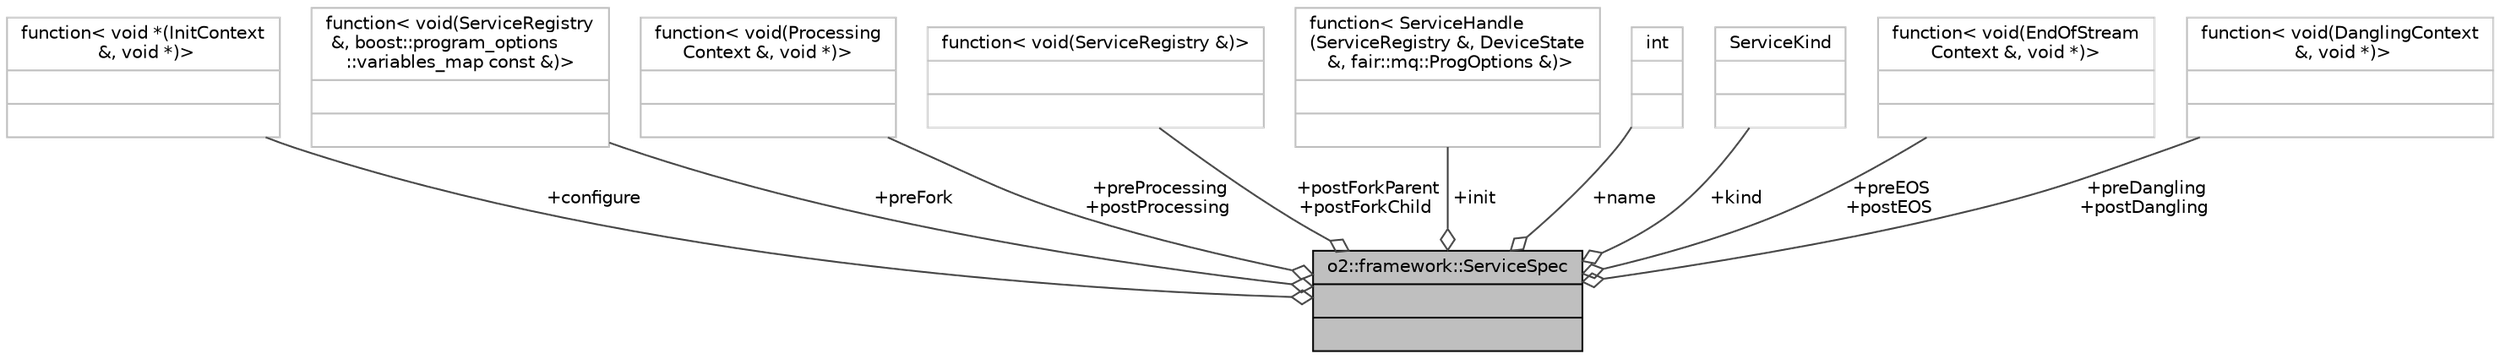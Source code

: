 digraph "o2::framework::ServiceSpec"
{
 // INTERACTIVE_SVG=YES
  bgcolor="transparent";
  edge [fontname="Helvetica",fontsize="10",labelfontname="Helvetica",labelfontsize="10"];
  node [fontname="Helvetica",fontsize="10",shape=record];
  Node1 [label="{o2::framework::ServiceSpec\n||}",height=0.2,width=0.4,color="black", fillcolor="grey75", style="filled", fontcolor="black"];
  Node2 -> Node1 [color="grey25",fontsize="10",style="solid",label=" +configure" ,arrowhead="odiamond",fontname="Helvetica"];
  Node2 [label="{function\< void *(InitContext\l &, void *)\>\n||}",height=0.2,width=0.4,color="grey75"];
  Node3 -> Node1 [color="grey25",fontsize="10",style="solid",label=" +preFork" ,arrowhead="odiamond",fontname="Helvetica"];
  Node3 [label="{function\< void(ServiceRegistry\l &, boost::program_options\l::variables_map const &)\>\n||}",height=0.2,width=0.4,color="grey75"];
  Node4 -> Node1 [color="grey25",fontsize="10",style="solid",label=" +preProcessing\n+postProcessing" ,arrowhead="odiamond",fontname="Helvetica"];
  Node4 [label="{function\< void(Processing\lContext &, void *)\>\n||}",height=0.2,width=0.4,color="grey75"];
  Node5 -> Node1 [color="grey25",fontsize="10",style="solid",label=" +postForkParent\n+postForkChild" ,arrowhead="odiamond",fontname="Helvetica"];
  Node5 [label="{function\< void(ServiceRegistry &)\>\n||}",height=0.2,width=0.4,color="grey75"];
  Node6 -> Node1 [color="grey25",fontsize="10",style="solid",label=" +init" ,arrowhead="odiamond",fontname="Helvetica"];
  Node6 [label="{function\< ServiceHandle\l(ServiceRegistry &, DeviceState\l &, fair::mq::ProgOptions &)\>\n||}",height=0.2,width=0.4,color="grey75"];
  Node7 -> Node1 [color="grey25",fontsize="10",style="solid",label=" +name" ,arrowhead="odiamond",fontname="Helvetica"];
  Node7 [label="{int\n||}",height=0.2,width=0.4,color="grey75"];
  Node8 -> Node1 [color="grey25",fontsize="10",style="solid",label=" +kind" ,arrowhead="odiamond",fontname="Helvetica"];
  Node8 [label="{ServiceKind\n||}",height=0.2,width=0.4,color="grey75"];
  Node9 -> Node1 [color="grey25",fontsize="10",style="solid",label=" +preEOS\n+postEOS" ,arrowhead="odiamond",fontname="Helvetica"];
  Node9 [label="{function\< void(EndOfStream\lContext &, void *)\>\n||}",height=0.2,width=0.4,color="grey75"];
  Node10 -> Node1 [color="grey25",fontsize="10",style="solid",label=" +preDangling\n+postDangling" ,arrowhead="odiamond",fontname="Helvetica"];
  Node10 [label="{function\< void(DanglingContext\l &, void *)\>\n||}",height=0.2,width=0.4,color="grey75"];
}
